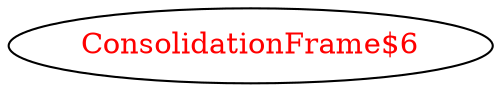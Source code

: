 digraph dependencyGraph {
 concentrate=true;
 ranksep="2.0";
 rankdir="LR"; 
 splines="ortho";
"ConsolidationFrame$6" [fontcolor="red"];
}